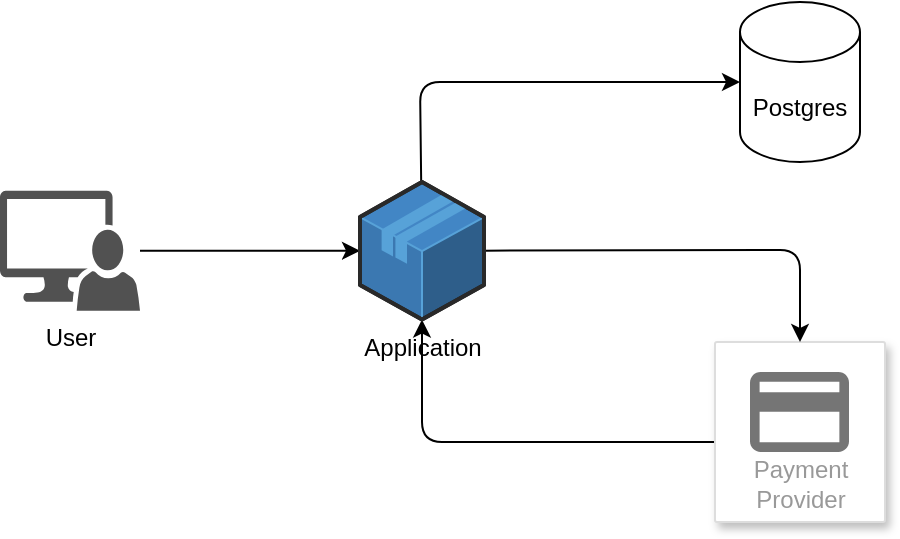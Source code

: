 <mxfile>
    <diagram id="h4doPtuJPXceL5WriiAL" name="Page-1">
        <mxGraphModel dx="1007" dy="776" grid="1" gridSize="10" guides="1" tooltips="1" connect="1" arrows="1" fold="1" page="1" pageScale="1" pageWidth="850" pageHeight="1100" background="#FFFFFF" math="0" shadow="0">
            <root>
                <mxCell id="0"/>
                <mxCell id="1" parent="0"/>
                <mxCell id="8" value="" style="edgeStyle=none;html=1;" edge="1" parent="1" source="2" target="6">
                    <mxGeometry relative="1" as="geometry">
                        <mxPoint x="288.357" y="410" as="targetPoint"/>
                    </mxGeometry>
                </mxCell>
                <mxCell id="2" value="User" style="sketch=0;pointerEvents=1;shadow=0;dashed=0;html=1;strokeColor=none;labelPosition=center;verticalLabelPosition=bottom;verticalAlign=top;align=center;fillColor=#515151;shape=mxgraph.mscae.system_center.admin_console" vertex="1" parent="1">
                    <mxGeometry x="140" y="274.4" width="70" height="60" as="geometry"/>
                </mxCell>
                <mxCell id="3" value="Postgres" style="shape=cylinder3;whiteSpace=wrap;html=1;boundedLbl=1;backgroundOutline=1;size=15;" vertex="1" parent="1">
                    <mxGeometry x="510" y="180" width="60" height="80" as="geometry"/>
                </mxCell>
                <mxCell id="14" value="" style="edgeStyle=none;html=1;" edge="1" parent="1" target="6">
                    <mxGeometry relative="1" as="geometry">
                        <mxPoint x="500" y="400" as="sourcePoint"/>
                        <mxPoint x="450" y="392.5" as="targetPoint"/>
                        <Array as="points">
                            <mxPoint x="470" y="400"/>
                            <mxPoint x="430" y="400"/>
                            <mxPoint x="351" y="400"/>
                        </Array>
                    </mxGeometry>
                </mxCell>
                <mxCell id="4" value="Payment Provider" style="strokeColor=#dddddd;shadow=1;strokeWidth=1;rounded=1;absoluteArcSize=1;arcSize=2;labelPosition=center;verticalLabelPosition=middle;align=center;verticalAlign=bottom;spacingLeft=0;fontColor=#999999;fontSize=12;whiteSpace=wrap;spacingBottom=2;" vertex="1" parent="1">
                    <mxGeometry x="497.5" y="350" width="85" height="90" as="geometry"/>
                </mxCell>
                <mxCell id="5" value="" style="sketch=0;dashed=0;connectable=0;html=1;fillColor=#757575;strokeColor=none;shape=mxgraph.gcp2.payment;part=1;" vertex="1" parent="4">
                    <mxGeometry x="0.5" width="49.5" height="40" relative="1" as="geometry">
                        <mxPoint x="-25" y="15" as="offset"/>
                    </mxGeometry>
                </mxCell>
                <mxCell id="10" value="" style="edgeStyle=none;html=1;" edge="1" parent="1" source="6" target="3">
                    <mxGeometry relative="1" as="geometry">
                        <mxPoint x="462" y="304.4" as="targetPoint"/>
                        <Array as="points">
                            <mxPoint x="350" y="220"/>
                        </Array>
                    </mxGeometry>
                </mxCell>
                <mxCell id="12" value="" style="edgeStyle=none;html=1;" edge="1" parent="1" source="6" target="4">
                    <mxGeometry relative="1" as="geometry">
                        <mxPoint x="550" y="304" as="targetPoint"/>
                        <Array as="points">
                            <mxPoint x="540" y="304"/>
                        </Array>
                    </mxGeometry>
                </mxCell>
                <mxCell id="6" value="Application" style="verticalLabelPosition=bottom;html=1;verticalAlign=top;strokeWidth=1;align=center;outlineConnect=0;dashed=0;outlineConnect=0;shape=mxgraph.aws3d.application;fillColor=#4286c5;strokeColor=#57A2D8;aspect=fixed;" vertex="1" parent="1">
                    <mxGeometry x="320" y="270" width="62" height="68.8" as="geometry"/>
                </mxCell>
            </root>
        </mxGraphModel>
    </diagram>
</mxfile>
